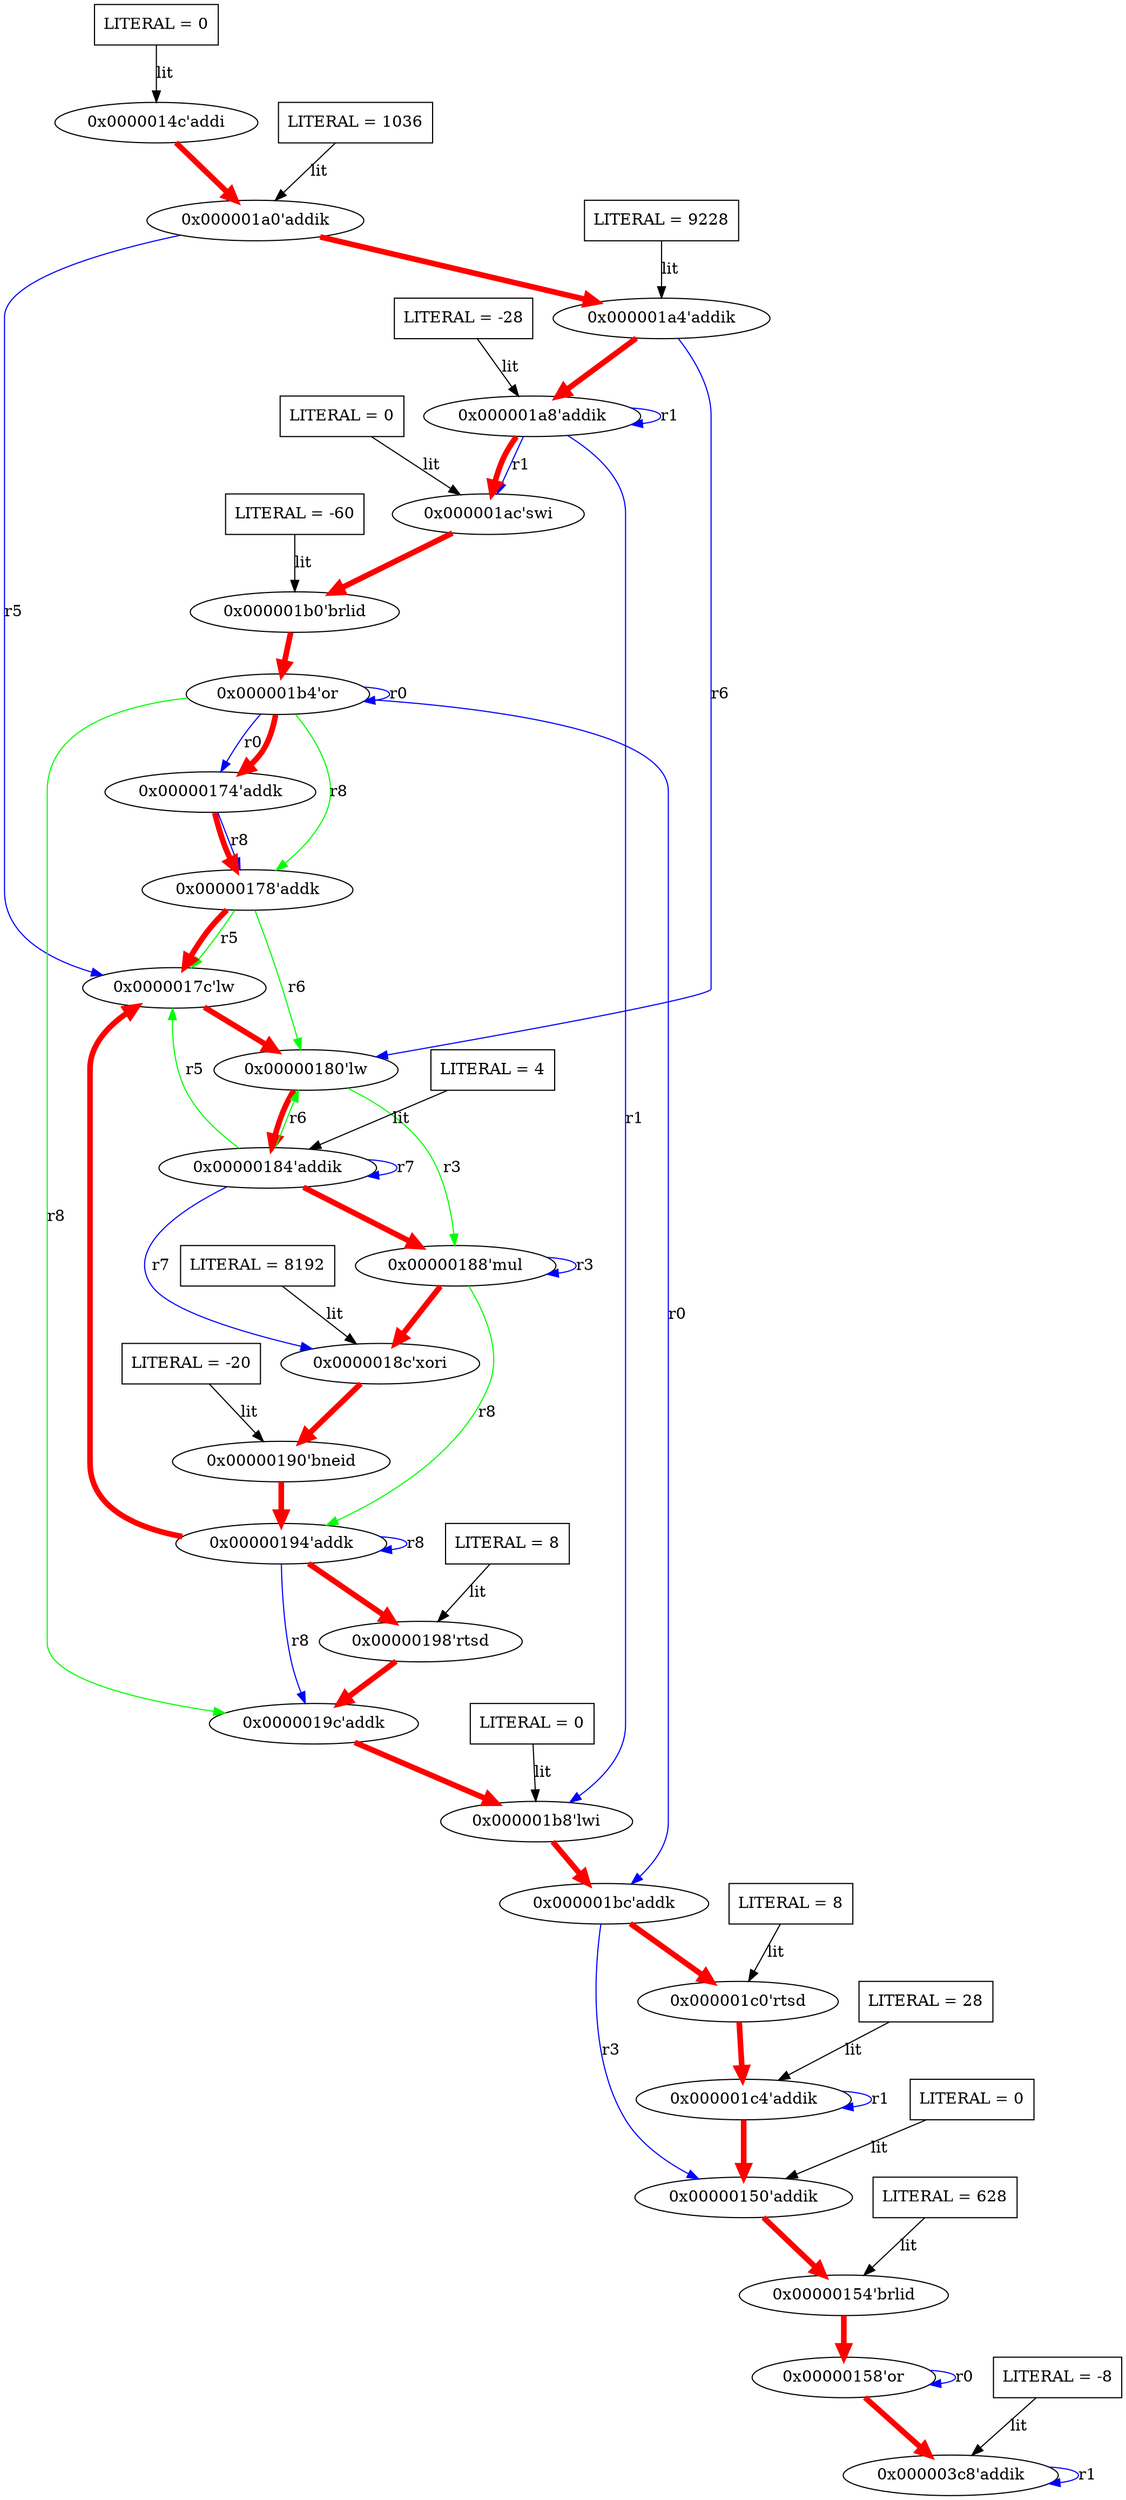 digraph G {
  A0x0000014c [ label="0x0000014c'addi" ];
  ALITERAL0x0000014c [ label="LITERAL = 0" shape="polygon" sides="4" ];
  A0x000001a0 [ label="0x000001a0'addik" ];
  ALITERAL0x000001a0 [ label="LITERAL = 1036" shape="polygon" sides="4" ];
  A0x000001a4 [ label="0x000001a4'addik" ];
  ALITERAL0x000001a4 [ label="LITERAL = 9228" shape="polygon" sides="4" ];
  A0x000001a8 [ label="0x000001a8'addik" ];
  ALITERAL0x000001a8 [ label="LITERAL = -28" shape="polygon" sides="4" ];
  A0x000001ac [ label="0x000001ac'swi" ];
  ALITERAL0x000001ac [ label="LITERAL = 0" shape="polygon" sides="4" ];
  A0x000001b0 [ label="0x000001b0'brlid" ];
  ALITERAL0x000001b0 [ label="LITERAL = -60" shape="polygon" sides="4" ];
  A0x000001b4 [ label="0x000001b4'or" ];
  A0x00000174 [ label="0x00000174'addk" ];
  A0x00000178 [ label="0x00000178'addk" ];
  A0x0000017c [ label="0x0000017c'lw" ];
  A0x00000180 [ label="0x00000180'lw" ];
  A0x00000184 [ label="0x00000184'addik" ];
  ALITERAL0x00000184 [ label="LITERAL = 4" shape="polygon" sides="4" ];
  A0x00000188 [ label="0x00000188'mul" ];
  A0x0000018c [ label="0x0000018c'xori" ];
  ALITERAL0x0000018c [ label="LITERAL = 8192" shape="polygon" sides="4" ];
  A0x00000190 [ label="0x00000190'bneid" ];
  ALITERAL0x00000190 [ label="LITERAL = -20" shape="polygon" sides="4" ];
  A0x00000194 [ label="0x00000194'addk" ];
  A0x00000198 [ label="0x00000198'rtsd" ];
  ALITERAL0x00000198 [ label="LITERAL = 8" shape="polygon" sides="4" ];
  A0x0000019c [ label="0x0000019c'addk" ];
  A0x000001b8 [ label="0x000001b8'lwi" ];
  ALITERAL0x000001b8 [ label="LITERAL = 0" shape="polygon" sides="4" ];
  A0x000001bc [ label="0x000001bc'addk" ];
  A0x000001c0 [ label="0x000001c0'rtsd" ];
  ALITERAL0x000001c0 [ label="LITERAL = 8" shape="polygon" sides="4" ];
  A0x000001c4 [ label="0x000001c4'addik" ];
  ALITERAL0x000001c4 [ label="LITERAL = 28" shape="polygon" sides="4" ];
  A0x00000150 [ label="0x00000150'addik" ];
  ALITERAL0x00000150 [ label="LITERAL = 0" shape="polygon" sides="4" ];
  A0x00000154 [ label="0x00000154'brlid" ];
  ALITERAL0x00000154 [ label="LITERAL = 628" shape="polygon" sides="4" ];
  A0x00000158 [ label="0x00000158'or" ];
  A0x000003c8 [ label="0x000003c8'addik" ];
  ALITERAL0x000003c8 [ label="LITERAL = -8" shape="polygon" sides="4" ];
  ALITERAL0x0000014c -> A0x0000014c [ label="lit" ];
  ALITERAL0x000001a0 -> A0x000001a0 [ label="lit" ];
  ALITERAL0x000001a4 -> A0x000001a4 [ label="lit" ];
  A0x000001a8 -> A0x000001a8 [ label="r1" color="blue" ];
  ALITERAL0x000001a8 -> A0x000001a8 [ label="lit" ];
  A0x000001a8 -> A0x000001ac [ label="r1" color="blue" ];
  ALITERAL0x000001ac -> A0x000001ac [ label="lit" ];
  ALITERAL0x000001b0 -> A0x000001b0 [ label="lit" ];
  A0x000001b4 -> A0x000001b4 [ label="r0" color="blue" ];
  A0x000001b4 -> A0x00000174 [ label="r0" color="blue" ];
  A0x00000174 -> A0x00000178 [ label="r8" color="blue" ];
  A0x000001b4 -> A0x00000178 [ label="r8" color="green" ];
  A0x000001a0 -> A0x0000017c [ label="r5" color="blue" ];
  A0x00000178 -> A0x0000017c [ label="r5" color="green" ];
  A0x000001a4 -> A0x00000180 [ label="r6" color="blue" ];
  A0x00000178 -> A0x00000180 [ label="r6" color="green" ];
  A0x00000184 -> A0x00000184 [ label="r7" color="blue" ];
  ALITERAL0x00000184 -> A0x00000184 [ label="lit" ];
  A0x00000188 -> A0x00000188 [ label="r3" color="blue" ];
  A0x00000180 -> A0x00000188 [ label="r3" color="green" ];
  A0x00000184 -> A0x0000018c [ label="r7" color="blue" ];
  ALITERAL0x0000018c -> A0x0000018c [ label="lit" ];
  ALITERAL0x00000190 -> A0x00000190 [ label="lit" ];
  A0x00000194 -> A0x00000194 [ label="r8" color="blue" ];
  A0x00000188 -> A0x00000194 [ label="r8" color="green" ];
  A0x00000184 -> A0x0000017c [ label="r5" color="green" ];
  A0x00000184 -> A0x00000180 [ label="r6" color="green" ];
  ALITERAL0x00000198 -> A0x00000198 [ label="lit" ];
  A0x00000194 -> A0x0000019c [ label="r8" color="blue" ];
  A0x000001b4 -> A0x0000019c [ label="r8" color="green" ];
  A0x000001a8 -> A0x000001b8 [ label="r1" color="blue" ];
  ALITERAL0x000001b8 -> A0x000001b8 [ label="lit" ];
  A0x000001b4 -> A0x000001bc [ label="r0" color="blue" ];
  ALITERAL0x000001c0 -> A0x000001c0 [ label="lit" ];
  A0x000001c4 -> A0x000001c4 [ label="r1" color="blue" ];
  ALITERAL0x000001c4 -> A0x000001c4 [ label="lit" ];
  A0x000001bc -> A0x00000150 [ label="r3" color="blue" ];
  ALITERAL0x00000150 -> A0x00000150 [ label="lit" ];
  ALITERAL0x00000154 -> A0x00000154 [ label="lit" ];
  A0x00000158 -> A0x00000158 [ label="r0" color="blue" ];
  A0x000003c8 -> A0x000003c8 [ label="r1" color="blue" ];
  ALITERAL0x000003c8 -> A0x000003c8 [ label="lit" ];
  A0x00000190 -> A0x00000194 [ color="red" penwidth="5" ];
  A0x00000194 -> A0x0000017c [ color="red" penwidth="5" ];
  A0x00000194 -> A0x00000198 [ color="red" penwidth="5" ];
  A0x00000150 -> A0x00000154 [ color="red" penwidth="5" ];
  A0x00000174 -> A0x00000178 [ color="red" penwidth="5" ];
  A0x00000198 -> A0x0000019c [ color="red" penwidth="5" ];
  A0x00000154 -> A0x00000158 [ color="red" penwidth="5" ];
  A0x00000178 -> A0x0000017c [ color="red" penwidth="5" ];
  A0x000001ac -> A0x000001b0 [ color="red" penwidth="5" ];
  A0x00000158 -> A0x000003c8 [ color="red" penwidth="5" ];
  A0x0000018c -> A0x00000190 [ color="red" penwidth="5" ];
  A0x000001c0 -> A0x000001c4 [ color="red" penwidth="5" ];
  A0x0000014c -> A0x000001a0 [ color="red" penwidth="5" ];
  A0x000001a0 -> A0x000001a4 [ color="red" penwidth="5" ];
  A0x000001c4 -> A0x00000150 [ color="red" penwidth="5" ];
  A0x000001a4 -> A0x000001a8 [ color="red" penwidth="5" ];
  A0x000001a8 -> A0x000001ac [ color="red" penwidth="5" ];
  A0x00000180 -> A0x00000184 [ color="red" penwidth="5" ];
  A0x00000184 -> A0x00000188 [ color="red" penwidth="5" ];
  A0x00000188 -> A0x0000018c [ color="red" penwidth="5" ];
  A0x000001bc -> A0x000001c0 [ color="red" penwidth="5" ];
  A0x0000019c -> A0x000001b8 [ color="red" penwidth="5" ];
  A0x0000017c -> A0x00000180 [ color="red" penwidth="5" ];
  A0x000001b0 -> A0x000001b4 [ color="red" penwidth="5" ];
  A0x000001b4 -> A0x00000174 [ color="red" penwidth="5" ];
  A0x000001b8 -> A0x000001bc [ color="red" penwidth="5" ];
}

